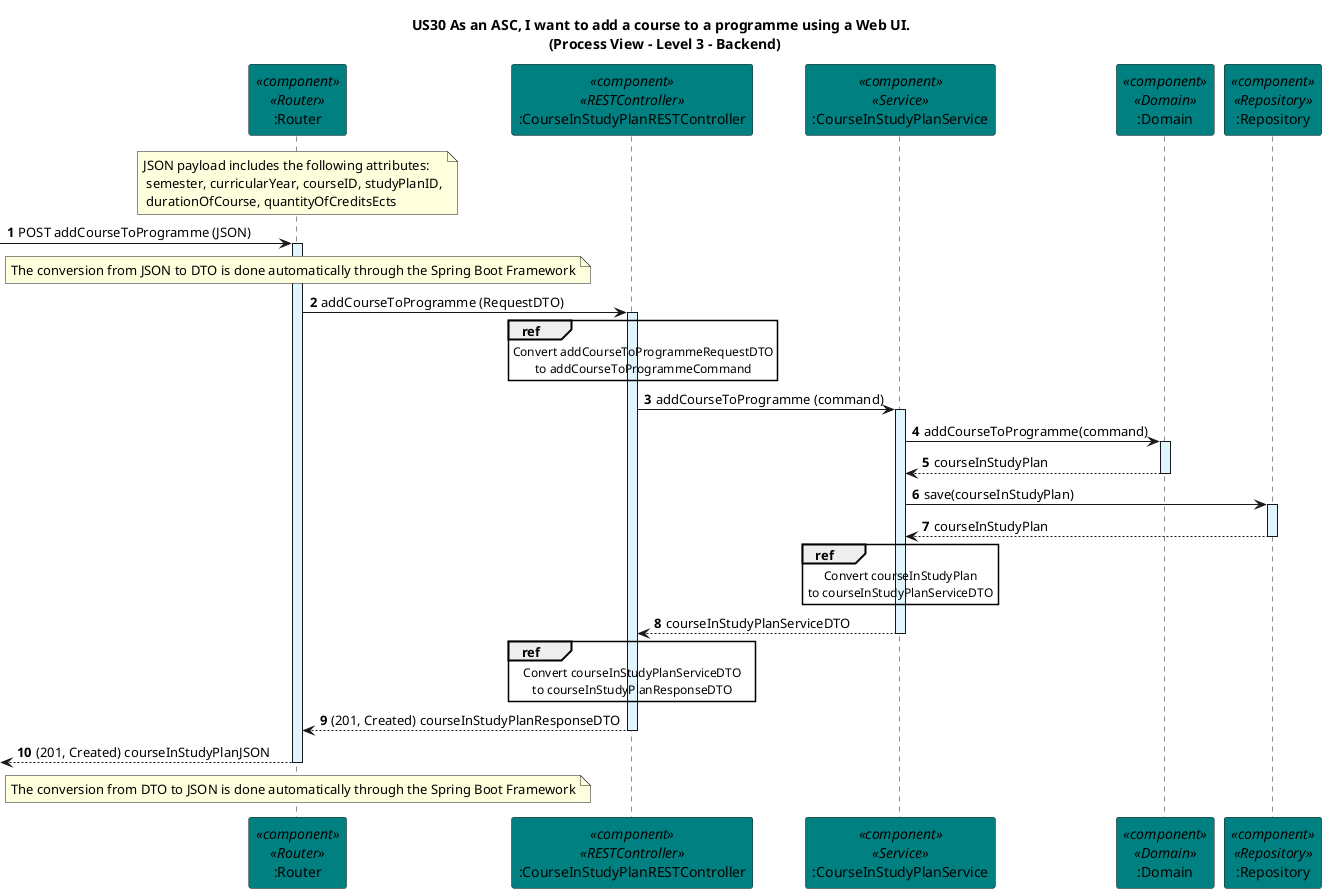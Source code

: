@startuml

title US30 As an ASC, I want to add a course to a programme using a Web UI. \n (Process View - Level 3 - Backend)

autonumber

participant ":Router" as router <<component>> <<Router>> #teal
participant ":CourseInStudyPlanRESTController" as restController <<component>> <<RESTController>> #teal
participant ":CourseInStudyPlanService" as service <<component>> <<Service>> #teal
participant ":Domain" as domain <<component>> <<Domain>> #teal
participant ":Repository" as repository <<component>> <<Repository>> #teal

note over router: JSON payload includes the following attributes:\n semester, curricularYear, courseID, studyPlanID,\n durationOfCourse, quantityOfCreditsEcts

-> router: POST addCourseToProgramme (JSON)
activate router #E1F5FE

note over router: The conversion from JSON to DTO is done automatically through the Spring Boot Framework

router -> restController: addCourseToProgramme (RequestDTO)
activate restController #E1F5FE

ref over restController
    Convert addCourseToProgrammeRequestDTO
    to addCourseToProgrammeCommand
end

restController -> service: addCourseToProgramme (command)
activate service #E1F5FE

service -> domain: addCourseToProgramme(command)
activate domain #E1F5FE

domain --> service: courseInStudyPlan
deactivate domain

service -> repository: save(courseInStudyPlan)
activate repository #E1F5FE

repository --> service: courseInStudyPlan
deactivate repository

ref over service
    Convert courseInStudyPlan
    to courseInStudyPlanServiceDTO
end


service --> restController: courseInStudyPlanServiceDTO
deactivate service
ref over restController
    Convert courseInStudyPlanServiceDTO
    to courseInStudyPlanResponseDTO
end

restController --> router: (201, Created) courseInStudyPlanResponseDTO

deactivate restController
<-- router: (201, Created) courseInStudyPlanJSON
deactivate router
note over router: The conversion from DTO to JSON is done automatically through the Spring Boot Framework

@enduml